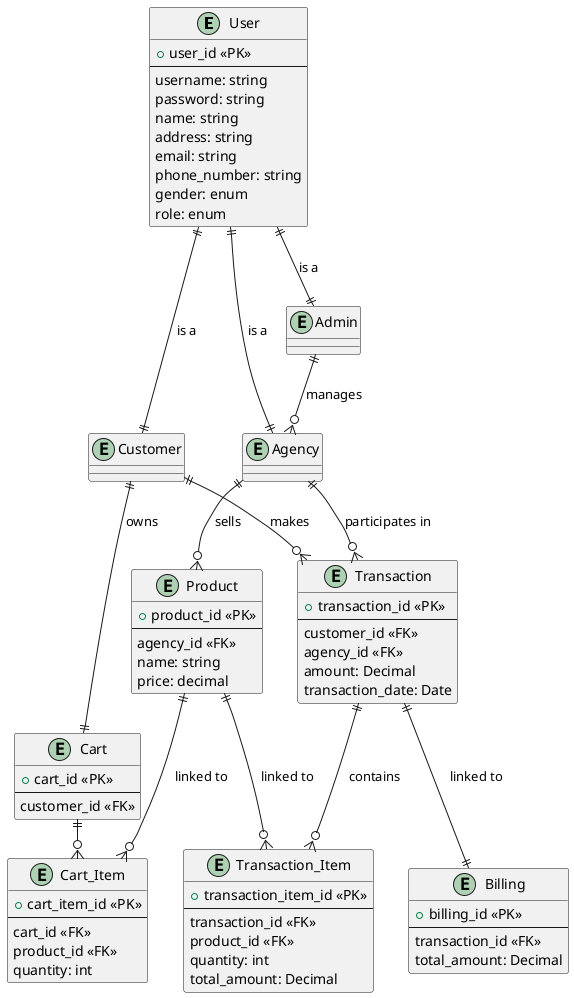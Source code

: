 @startuml erd

entity "User" {
    + user_id <<PK>>
    --
    username: string
    password: string
    name: string
    address: string
    email: string
    phone_number: string
    gender: enum
    role: enum
}

entity "Admin" {
}

entity "Agency" {
}

entity "Customer" {
}

entity "Cart" {
    + cart_id <<PK>>
    --
    customer_id <<FK>>
}

entity "Cart_Item" {
    + cart_item_id <<PK>>
    --
    cart_id <<FK>>
    product_id <<FK>>
    quantity: int
}

entity "Transaction" {
    + transaction_id <<PK>>
    --
    customer_id <<FK>>
    agency_id <<FK>>
    amount: Decimal
    transaction_date: Date
}

entity "Transaction_Item" {
    + transaction_item_id <<PK>>
    --
    transaction_id <<FK>>
    product_id <<FK>>
    quantity: int
    total_amount: Decimal
}

entity "Product" {
    + product_id <<PK>>
    --
    agency_id <<FK>>
    name: string
    price: decimal
}


entity "Billing" {
    + billing_id <<PK>>
    --
    transaction_id <<FK>>
    total_amount: Decimal
}

User ||--|| Admin: is a
User ||--|| Customer: is a
User ||--|| Agency: is a

Admin ||--o{ Agency: manages
Agency ||--o{ Product: sells
Agency ||--o{ Transaction: participates in
Customer ||--o{ Transaction: makes
Customer ||--|| Cart: owns

Cart ||-o{ Cart_Item: contains
Product ||--o{ Cart_Item: linked to
Product ||--o{ Transaction_Item: linked to
Transaction ||--|| Billing: linked to
Transaction ||-o{ Transaction_Item: contains

@enduml